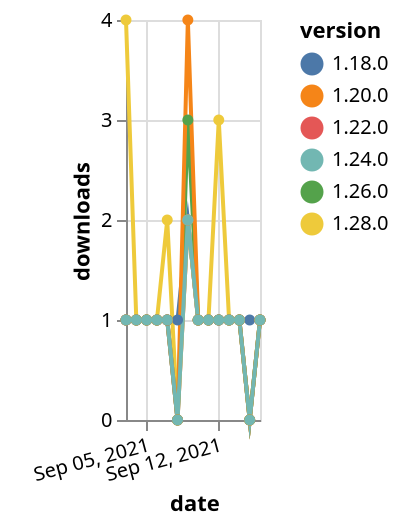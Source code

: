 {"$schema": "https://vega.github.io/schema/vega-lite/v5.json", "description": "A simple bar chart with embedded data.", "data": {"values": [{"date": "2021-09-03", "total": 246, "delta": 1, "version": "1.18.0"}, {"date": "2021-09-04", "total": 247, "delta": 1, "version": "1.18.0"}, {"date": "2021-09-05", "total": 248, "delta": 1, "version": "1.18.0"}, {"date": "2021-09-06", "total": 249, "delta": 1, "version": "1.18.0"}, {"date": "2021-09-07", "total": 250, "delta": 1, "version": "1.18.0"}, {"date": "2021-09-08", "total": 251, "delta": 1, "version": "1.18.0"}, {"date": "2021-09-09", "total": 253, "delta": 2, "version": "1.18.0"}, {"date": "2021-09-10", "total": 254, "delta": 1, "version": "1.18.0"}, {"date": "2021-09-11", "total": 255, "delta": 1, "version": "1.18.0"}, {"date": "2021-09-12", "total": 256, "delta": 1, "version": "1.18.0"}, {"date": "2021-09-13", "total": 257, "delta": 1, "version": "1.18.0"}, {"date": "2021-09-14", "total": 258, "delta": 1, "version": "1.18.0"}, {"date": "2021-09-15", "total": 259, "delta": 1, "version": "1.18.0"}, {"date": "2021-09-16", "total": 260, "delta": 1, "version": "1.18.0"}, {"date": "2021-09-03", "total": 192, "delta": 1, "version": "1.22.0"}, {"date": "2021-09-04", "total": 193, "delta": 1, "version": "1.22.0"}, {"date": "2021-09-05", "total": 194, "delta": 1, "version": "1.22.0"}, {"date": "2021-09-06", "total": 195, "delta": 1, "version": "1.22.0"}, {"date": "2021-09-07", "total": 196, "delta": 1, "version": "1.22.0"}, {"date": "2021-09-08", "total": 196, "delta": 0, "version": "1.22.0"}, {"date": "2021-09-09", "total": 198, "delta": 2, "version": "1.22.0"}, {"date": "2021-09-10", "total": 199, "delta": 1, "version": "1.22.0"}, {"date": "2021-09-11", "total": 200, "delta": 1, "version": "1.22.0"}, {"date": "2021-09-12", "total": 201, "delta": 1, "version": "1.22.0"}, {"date": "2021-09-13", "total": 202, "delta": 1, "version": "1.22.0"}, {"date": "2021-09-14", "total": 203, "delta": 1, "version": "1.22.0"}, {"date": "2021-09-15", "total": 203, "delta": 0, "version": "1.22.0"}, {"date": "2021-09-16", "total": 204, "delta": 1, "version": "1.22.0"}, {"date": "2021-09-03", "total": 128, "delta": 4, "version": "1.28.0"}, {"date": "2021-09-04", "total": 129, "delta": 1, "version": "1.28.0"}, {"date": "2021-09-05", "total": 130, "delta": 1, "version": "1.28.0"}, {"date": "2021-09-06", "total": 131, "delta": 1, "version": "1.28.0"}, {"date": "2021-09-07", "total": 133, "delta": 2, "version": "1.28.0"}, {"date": "2021-09-08", "total": 133, "delta": 0, "version": "1.28.0"}, {"date": "2021-09-09", "total": 135, "delta": 2, "version": "1.28.0"}, {"date": "2021-09-10", "total": 136, "delta": 1, "version": "1.28.0"}, {"date": "2021-09-11", "total": 137, "delta": 1, "version": "1.28.0"}, {"date": "2021-09-12", "total": 140, "delta": 3, "version": "1.28.0"}, {"date": "2021-09-13", "total": 141, "delta": 1, "version": "1.28.0"}, {"date": "2021-09-14", "total": 142, "delta": 1, "version": "1.28.0"}, {"date": "2021-09-15", "total": 142, "delta": 0, "version": "1.28.0"}, {"date": "2021-09-16", "total": 143, "delta": 1, "version": "1.28.0"}, {"date": "2021-09-03", "total": 204, "delta": 1, "version": "1.26.0"}, {"date": "2021-09-04", "total": 205, "delta": 1, "version": "1.26.0"}, {"date": "2021-09-05", "total": 206, "delta": 1, "version": "1.26.0"}, {"date": "2021-09-06", "total": 207, "delta": 1, "version": "1.26.0"}, {"date": "2021-09-07", "total": 208, "delta": 1, "version": "1.26.0"}, {"date": "2021-09-08", "total": 208, "delta": 0, "version": "1.26.0"}, {"date": "2021-09-09", "total": 211, "delta": 3, "version": "1.26.0"}, {"date": "2021-09-10", "total": 212, "delta": 1, "version": "1.26.0"}, {"date": "2021-09-11", "total": 213, "delta": 1, "version": "1.26.0"}, {"date": "2021-09-12", "total": 214, "delta": 1, "version": "1.26.0"}, {"date": "2021-09-13", "total": 215, "delta": 1, "version": "1.26.0"}, {"date": "2021-09-14", "total": 216, "delta": 1, "version": "1.26.0"}, {"date": "2021-09-15", "total": 216, "delta": 0, "version": "1.26.0"}, {"date": "2021-09-16", "total": 217, "delta": 1, "version": "1.26.0"}, {"date": "2021-09-03", "total": 338, "delta": 1, "version": "1.20.0"}, {"date": "2021-09-04", "total": 339, "delta": 1, "version": "1.20.0"}, {"date": "2021-09-05", "total": 340, "delta": 1, "version": "1.20.0"}, {"date": "2021-09-06", "total": 341, "delta": 1, "version": "1.20.0"}, {"date": "2021-09-07", "total": 342, "delta": 1, "version": "1.20.0"}, {"date": "2021-09-08", "total": 342, "delta": 0, "version": "1.20.0"}, {"date": "2021-09-09", "total": 346, "delta": 4, "version": "1.20.0"}, {"date": "2021-09-10", "total": 347, "delta": 1, "version": "1.20.0"}, {"date": "2021-09-11", "total": 348, "delta": 1, "version": "1.20.0"}, {"date": "2021-09-12", "total": 349, "delta": 1, "version": "1.20.0"}, {"date": "2021-09-13", "total": 350, "delta": 1, "version": "1.20.0"}, {"date": "2021-09-14", "total": 351, "delta": 1, "version": "1.20.0"}, {"date": "2021-09-15", "total": 351, "delta": 0, "version": "1.20.0"}, {"date": "2021-09-16", "total": 352, "delta": 1, "version": "1.20.0"}, {"date": "2021-09-03", "total": 163, "delta": 1, "version": "1.24.0"}, {"date": "2021-09-04", "total": 164, "delta": 1, "version": "1.24.0"}, {"date": "2021-09-05", "total": 165, "delta": 1, "version": "1.24.0"}, {"date": "2021-09-06", "total": 166, "delta": 1, "version": "1.24.0"}, {"date": "2021-09-07", "total": 167, "delta": 1, "version": "1.24.0"}, {"date": "2021-09-08", "total": 167, "delta": 0, "version": "1.24.0"}, {"date": "2021-09-09", "total": 169, "delta": 2, "version": "1.24.0"}, {"date": "2021-09-10", "total": 170, "delta": 1, "version": "1.24.0"}, {"date": "2021-09-11", "total": 171, "delta": 1, "version": "1.24.0"}, {"date": "2021-09-12", "total": 172, "delta": 1, "version": "1.24.0"}, {"date": "2021-09-13", "total": 173, "delta": 1, "version": "1.24.0"}, {"date": "2021-09-14", "total": 174, "delta": 1, "version": "1.24.0"}, {"date": "2021-09-15", "total": 174, "delta": 0, "version": "1.24.0"}, {"date": "2021-09-16", "total": 175, "delta": 1, "version": "1.24.0"}]}, "width": "container", "mark": {"type": "line", "point": {"filled": true}}, "encoding": {"x": {"field": "date", "type": "temporal", "timeUnit": "yearmonthdate", "title": "date", "axis": {"labelAngle": -15}}, "y": {"field": "delta", "type": "quantitative", "title": "downloads"}, "color": {"field": "version", "type": "nominal"}, "tooltip": {"field": "delta"}}}